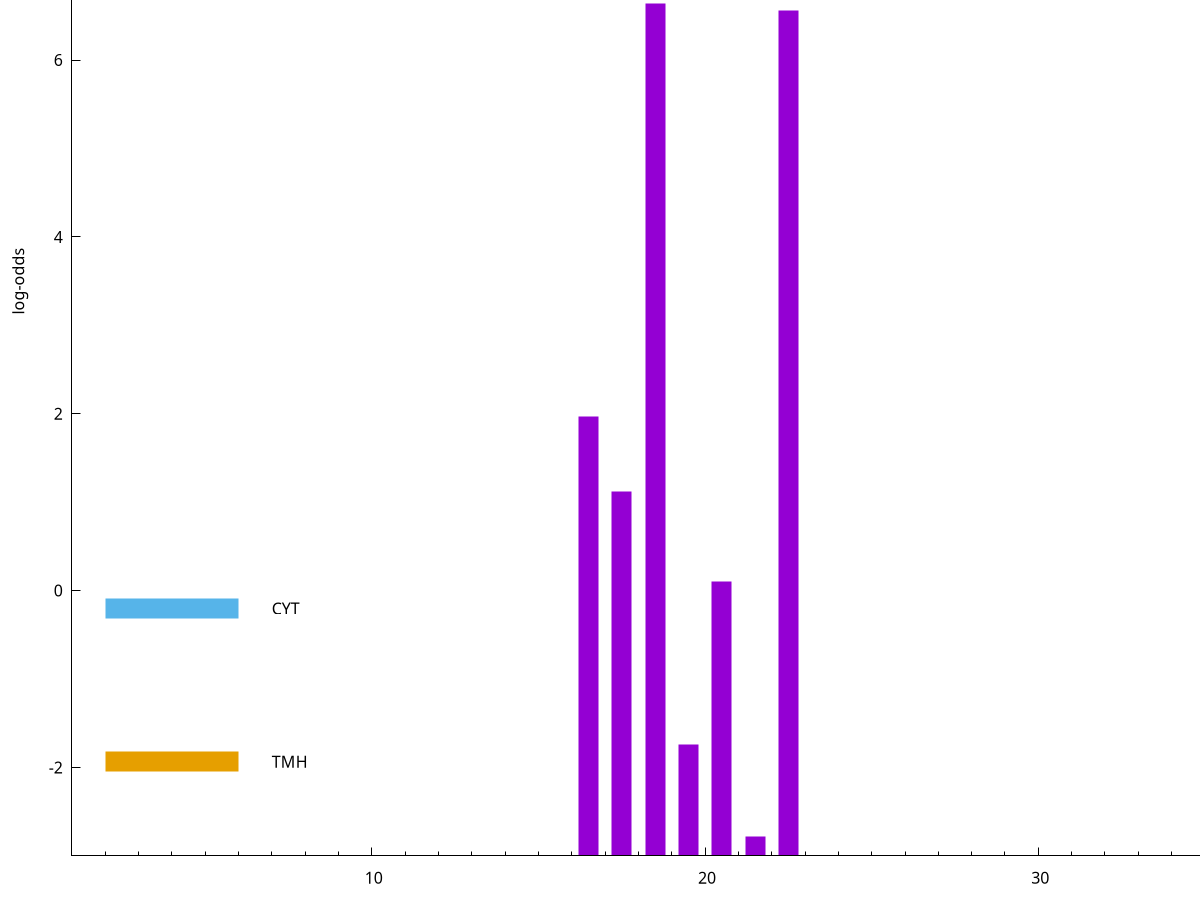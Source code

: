 set title "LipoP predictions for SRR5666527.gff"
set size 2., 1.4
set xrange [1:70] 
set mxtics 10
set yrange [-3:10]
set y2range [0:13]
set ylabel "log-odds"
set term postscript eps color solid "Helvetica" 30
set output "SRR5666527.gff23.eps"
set arrow from 2,7.65732 to 6,7.65732 nohead lt 1 lw 20
set label "SpI" at 7,7.65732
set arrow from 2,-0.200913 to 6,-0.200913 nohead lt 3 lw 20
set label "CYT" at 7,-0.200913
set arrow from 2,-1.93637 to 6,-1.93637 nohead lt 4 lw 20
set label "TMH" at 7,-1.93637
set arrow from 2,7.65732 to 6,7.65732 nohead lt 1 lw 20
set label "SpI" at 7,7.65732
# NOTE: The scores below are the log-odds scores with the threshold
# NOTE: subtracted (a hack to make gnuplot make the histogram all
# NOTE: look nice).
plot "-" axes x1y2 title "" with impulses lt 1 lw 20
18.500000 9.636790
22.500000 9.564190
16.500000 4.963700
17.500000 4.122520
20.500000 3.100565
19.500000 1.258390
21.500000 0.214090
e
exit
